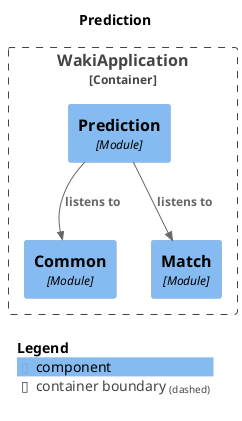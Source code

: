 @startuml
set separator none
title Prediction

top to bottom direction

!include <C4/C4>
!include <C4/C4_Context>
!include <C4/C4_Component>

Container_Boundary("WakiApplication.WakiApplication_boundary", "WakiApplication", $tags="") {
  Component(WakiApplication.WakiApplication.Common, "Common", $techn="Module", $descr="", $tags="", $link="")
  Component(WakiApplication.WakiApplication.Match, "Match", $techn="Module", $descr="", $tags="", $link="")
  Component(WakiApplication.WakiApplication.Prediction, "Prediction", $techn="Module", $descr="", $tags="", $link="")
}

Rel(WakiApplication.WakiApplication.Prediction, WakiApplication.WakiApplication.Match, "listens to", $techn="", $tags="", $link="")
Rel(WakiApplication.WakiApplication.Prediction, WakiApplication.WakiApplication.Common, "listens to", $techn="", $tags="", $link="")

SHOW_LEGEND(true)
@enduml